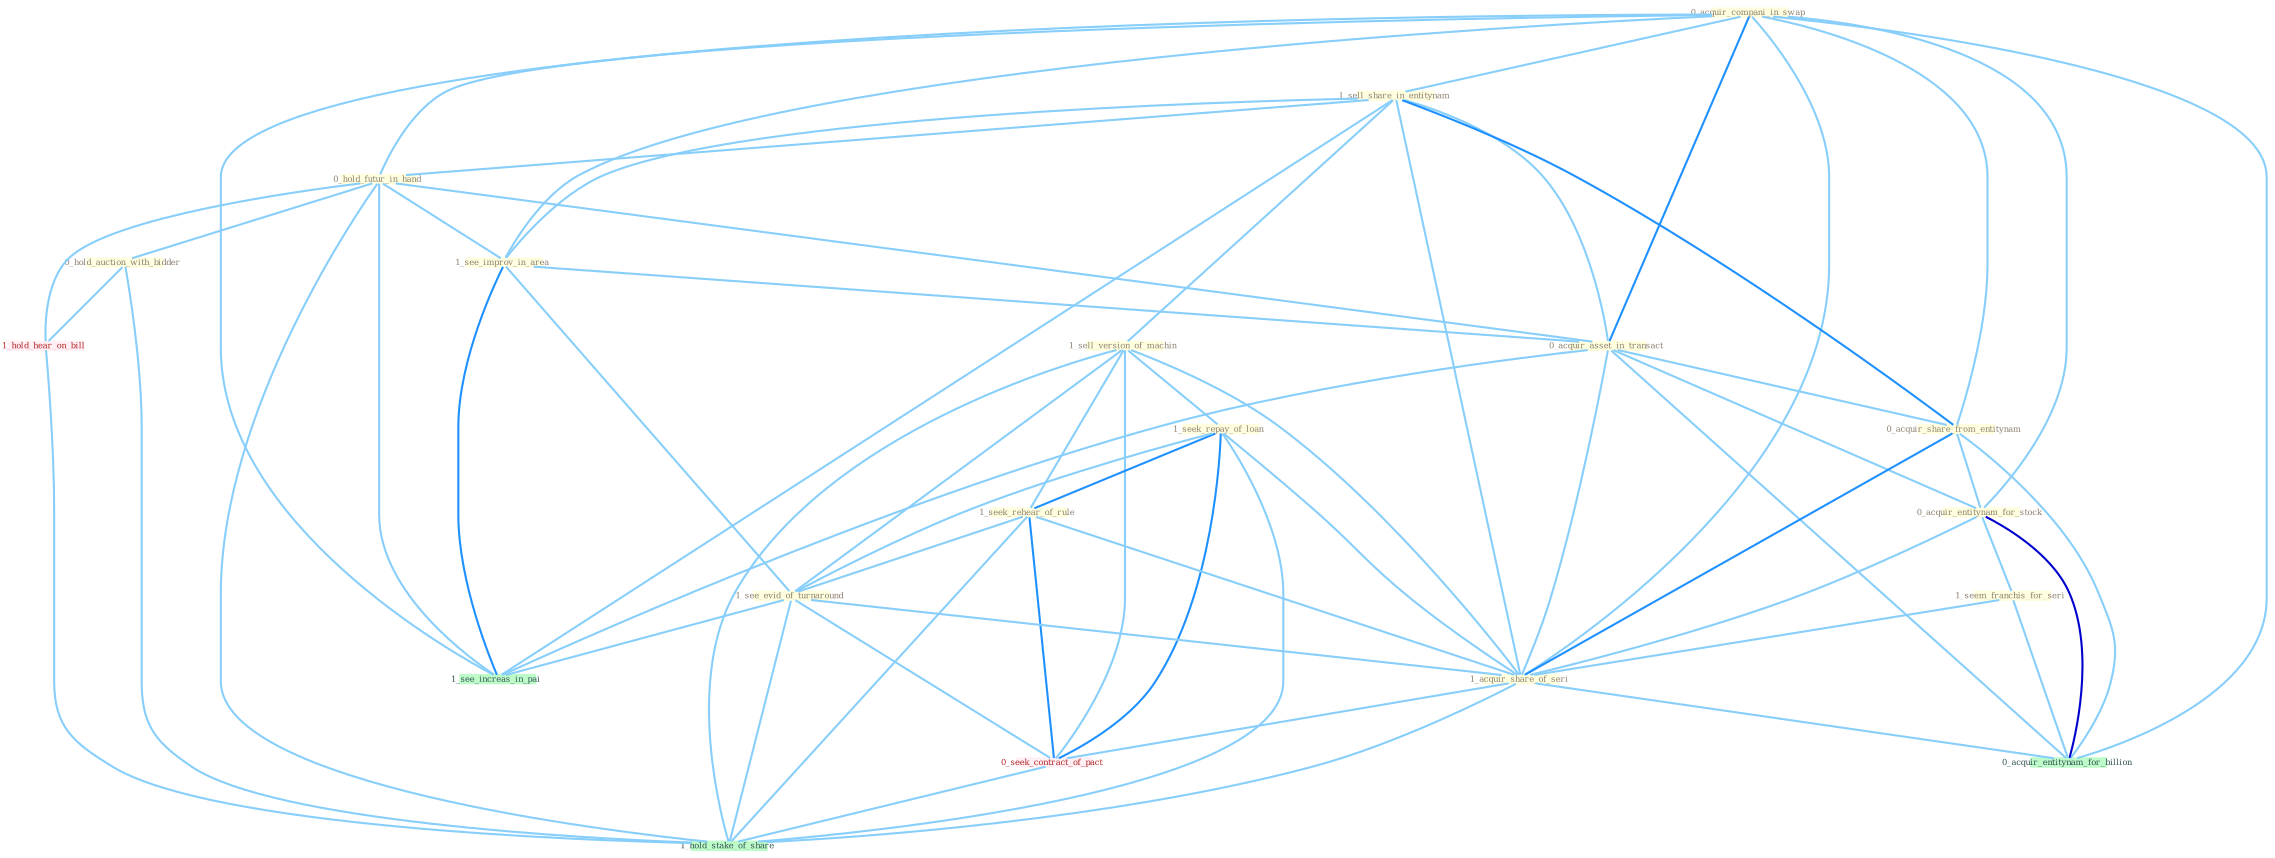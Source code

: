 Graph G{ 
    node
    [shape=polygon,style=filled,width=.5,height=.06,color="#BDFCC9",fixedsize=true,fontsize=4,
    fontcolor="#2f4f4f"];
    {node
    [color="#ffffe0", fontcolor="#8b7d6b"] "0_acquir_compani_in_swap " "1_sell_share_in_entitynam " "0_hold_futur_in_hand " "1_see_improv_in_area " "0_hold_auction_with_bidder " "0_acquir_asset_in_transact " "1_sell_version_of_machin " "0_acquir_share_from_entitynam " "1_seek_repay_of_loan " "0_acquir_entitynam_for_stock " "1_seek_rehear_of_rule " "1_see_evid_of_turnaround " "1_seem_franchis_for_seri " "1_acquir_share_of_seri "}
{node [color="#fff0f5", fontcolor="#b22222"] "0_seek_contract_of_pact " "1_hold_hear_on_bill "}
edge [color="#B0E2FF"];

	"0_acquir_compani_in_swap " -- "1_sell_share_in_entitynam " [w="1", color="#87cefa" ];
	"0_acquir_compani_in_swap " -- "0_hold_futur_in_hand " [w="1", color="#87cefa" ];
	"0_acquir_compani_in_swap " -- "1_see_improv_in_area " [w="1", color="#87cefa" ];
	"0_acquir_compani_in_swap " -- "0_acquir_asset_in_transact " [w="2", color="#1e90ff" , len=0.8];
	"0_acquir_compani_in_swap " -- "0_acquir_share_from_entitynam " [w="1", color="#87cefa" ];
	"0_acquir_compani_in_swap " -- "0_acquir_entitynam_for_stock " [w="1", color="#87cefa" ];
	"0_acquir_compani_in_swap " -- "1_acquir_share_of_seri " [w="1", color="#87cefa" ];
	"0_acquir_compani_in_swap " -- "0_acquir_entitynam_for_billion " [w="1", color="#87cefa" ];
	"0_acquir_compani_in_swap " -- "1_see_increas_in_pai " [w="1", color="#87cefa" ];
	"1_sell_share_in_entitynam " -- "0_hold_futur_in_hand " [w="1", color="#87cefa" ];
	"1_sell_share_in_entitynam " -- "1_see_improv_in_area " [w="1", color="#87cefa" ];
	"1_sell_share_in_entitynam " -- "0_acquir_asset_in_transact " [w="1", color="#87cefa" ];
	"1_sell_share_in_entitynam " -- "1_sell_version_of_machin " [w="1", color="#87cefa" ];
	"1_sell_share_in_entitynam " -- "0_acquir_share_from_entitynam " [w="2", color="#1e90ff" , len=0.8];
	"1_sell_share_in_entitynam " -- "1_acquir_share_of_seri " [w="1", color="#87cefa" ];
	"1_sell_share_in_entitynam " -- "1_see_increas_in_pai " [w="1", color="#87cefa" ];
	"0_hold_futur_in_hand " -- "1_see_improv_in_area " [w="1", color="#87cefa" ];
	"0_hold_futur_in_hand " -- "0_hold_auction_with_bidder " [w="1", color="#87cefa" ];
	"0_hold_futur_in_hand " -- "0_acquir_asset_in_transact " [w="1", color="#87cefa" ];
	"0_hold_futur_in_hand " -- "1_see_increas_in_pai " [w="1", color="#87cefa" ];
	"0_hold_futur_in_hand " -- "1_hold_hear_on_bill " [w="1", color="#87cefa" ];
	"0_hold_futur_in_hand " -- "1_hold_stake_of_share " [w="1", color="#87cefa" ];
	"1_see_improv_in_area " -- "0_acquir_asset_in_transact " [w="1", color="#87cefa" ];
	"1_see_improv_in_area " -- "1_see_evid_of_turnaround " [w="1", color="#87cefa" ];
	"1_see_improv_in_area " -- "1_see_increas_in_pai " [w="2", color="#1e90ff" , len=0.8];
	"0_hold_auction_with_bidder " -- "1_hold_hear_on_bill " [w="1", color="#87cefa" ];
	"0_hold_auction_with_bidder " -- "1_hold_stake_of_share " [w="1", color="#87cefa" ];
	"0_acquir_asset_in_transact " -- "0_acquir_share_from_entitynam " [w="1", color="#87cefa" ];
	"0_acquir_asset_in_transact " -- "0_acquir_entitynam_for_stock " [w="1", color="#87cefa" ];
	"0_acquir_asset_in_transact " -- "1_acquir_share_of_seri " [w="1", color="#87cefa" ];
	"0_acquir_asset_in_transact " -- "0_acquir_entitynam_for_billion " [w="1", color="#87cefa" ];
	"0_acquir_asset_in_transact " -- "1_see_increas_in_pai " [w="1", color="#87cefa" ];
	"1_sell_version_of_machin " -- "1_seek_repay_of_loan " [w="1", color="#87cefa" ];
	"1_sell_version_of_machin " -- "1_seek_rehear_of_rule " [w="1", color="#87cefa" ];
	"1_sell_version_of_machin " -- "1_see_evid_of_turnaround " [w="1", color="#87cefa" ];
	"1_sell_version_of_machin " -- "1_acquir_share_of_seri " [w="1", color="#87cefa" ];
	"1_sell_version_of_machin " -- "0_seek_contract_of_pact " [w="1", color="#87cefa" ];
	"1_sell_version_of_machin " -- "1_hold_stake_of_share " [w="1", color="#87cefa" ];
	"0_acquir_share_from_entitynam " -- "0_acquir_entitynam_for_stock " [w="1", color="#87cefa" ];
	"0_acquir_share_from_entitynam " -- "1_acquir_share_of_seri " [w="2", color="#1e90ff" , len=0.8];
	"0_acquir_share_from_entitynam " -- "0_acquir_entitynam_for_billion " [w="1", color="#87cefa" ];
	"1_seek_repay_of_loan " -- "1_seek_rehear_of_rule " [w="2", color="#1e90ff" , len=0.8];
	"1_seek_repay_of_loan " -- "1_see_evid_of_turnaround " [w="1", color="#87cefa" ];
	"1_seek_repay_of_loan " -- "1_acquir_share_of_seri " [w="1", color="#87cefa" ];
	"1_seek_repay_of_loan " -- "0_seek_contract_of_pact " [w="2", color="#1e90ff" , len=0.8];
	"1_seek_repay_of_loan " -- "1_hold_stake_of_share " [w="1", color="#87cefa" ];
	"0_acquir_entitynam_for_stock " -- "1_seem_franchis_for_seri " [w="1", color="#87cefa" ];
	"0_acquir_entitynam_for_stock " -- "1_acquir_share_of_seri " [w="1", color="#87cefa" ];
	"0_acquir_entitynam_for_stock " -- "0_acquir_entitynam_for_billion " [w="3", color="#0000cd" , len=0.6];
	"1_seek_rehear_of_rule " -- "1_see_evid_of_turnaround " [w="1", color="#87cefa" ];
	"1_seek_rehear_of_rule " -- "1_acquir_share_of_seri " [w="1", color="#87cefa" ];
	"1_seek_rehear_of_rule " -- "0_seek_contract_of_pact " [w="2", color="#1e90ff" , len=0.8];
	"1_seek_rehear_of_rule " -- "1_hold_stake_of_share " [w="1", color="#87cefa" ];
	"1_see_evid_of_turnaround " -- "1_acquir_share_of_seri " [w="1", color="#87cefa" ];
	"1_see_evid_of_turnaround " -- "0_seek_contract_of_pact " [w="1", color="#87cefa" ];
	"1_see_evid_of_turnaround " -- "1_see_increas_in_pai " [w="1", color="#87cefa" ];
	"1_see_evid_of_turnaround " -- "1_hold_stake_of_share " [w="1", color="#87cefa" ];
	"1_seem_franchis_for_seri " -- "1_acquir_share_of_seri " [w="1", color="#87cefa" ];
	"1_seem_franchis_for_seri " -- "0_acquir_entitynam_for_billion " [w="1", color="#87cefa" ];
	"1_acquir_share_of_seri " -- "0_seek_contract_of_pact " [w="1", color="#87cefa" ];
	"1_acquir_share_of_seri " -- "0_acquir_entitynam_for_billion " [w="1", color="#87cefa" ];
	"1_acquir_share_of_seri " -- "1_hold_stake_of_share " [w="1", color="#87cefa" ];
	"0_seek_contract_of_pact " -- "1_hold_stake_of_share " [w="1", color="#87cefa" ];
	"1_hold_hear_on_bill " -- "1_hold_stake_of_share " [w="1", color="#87cefa" ];
}